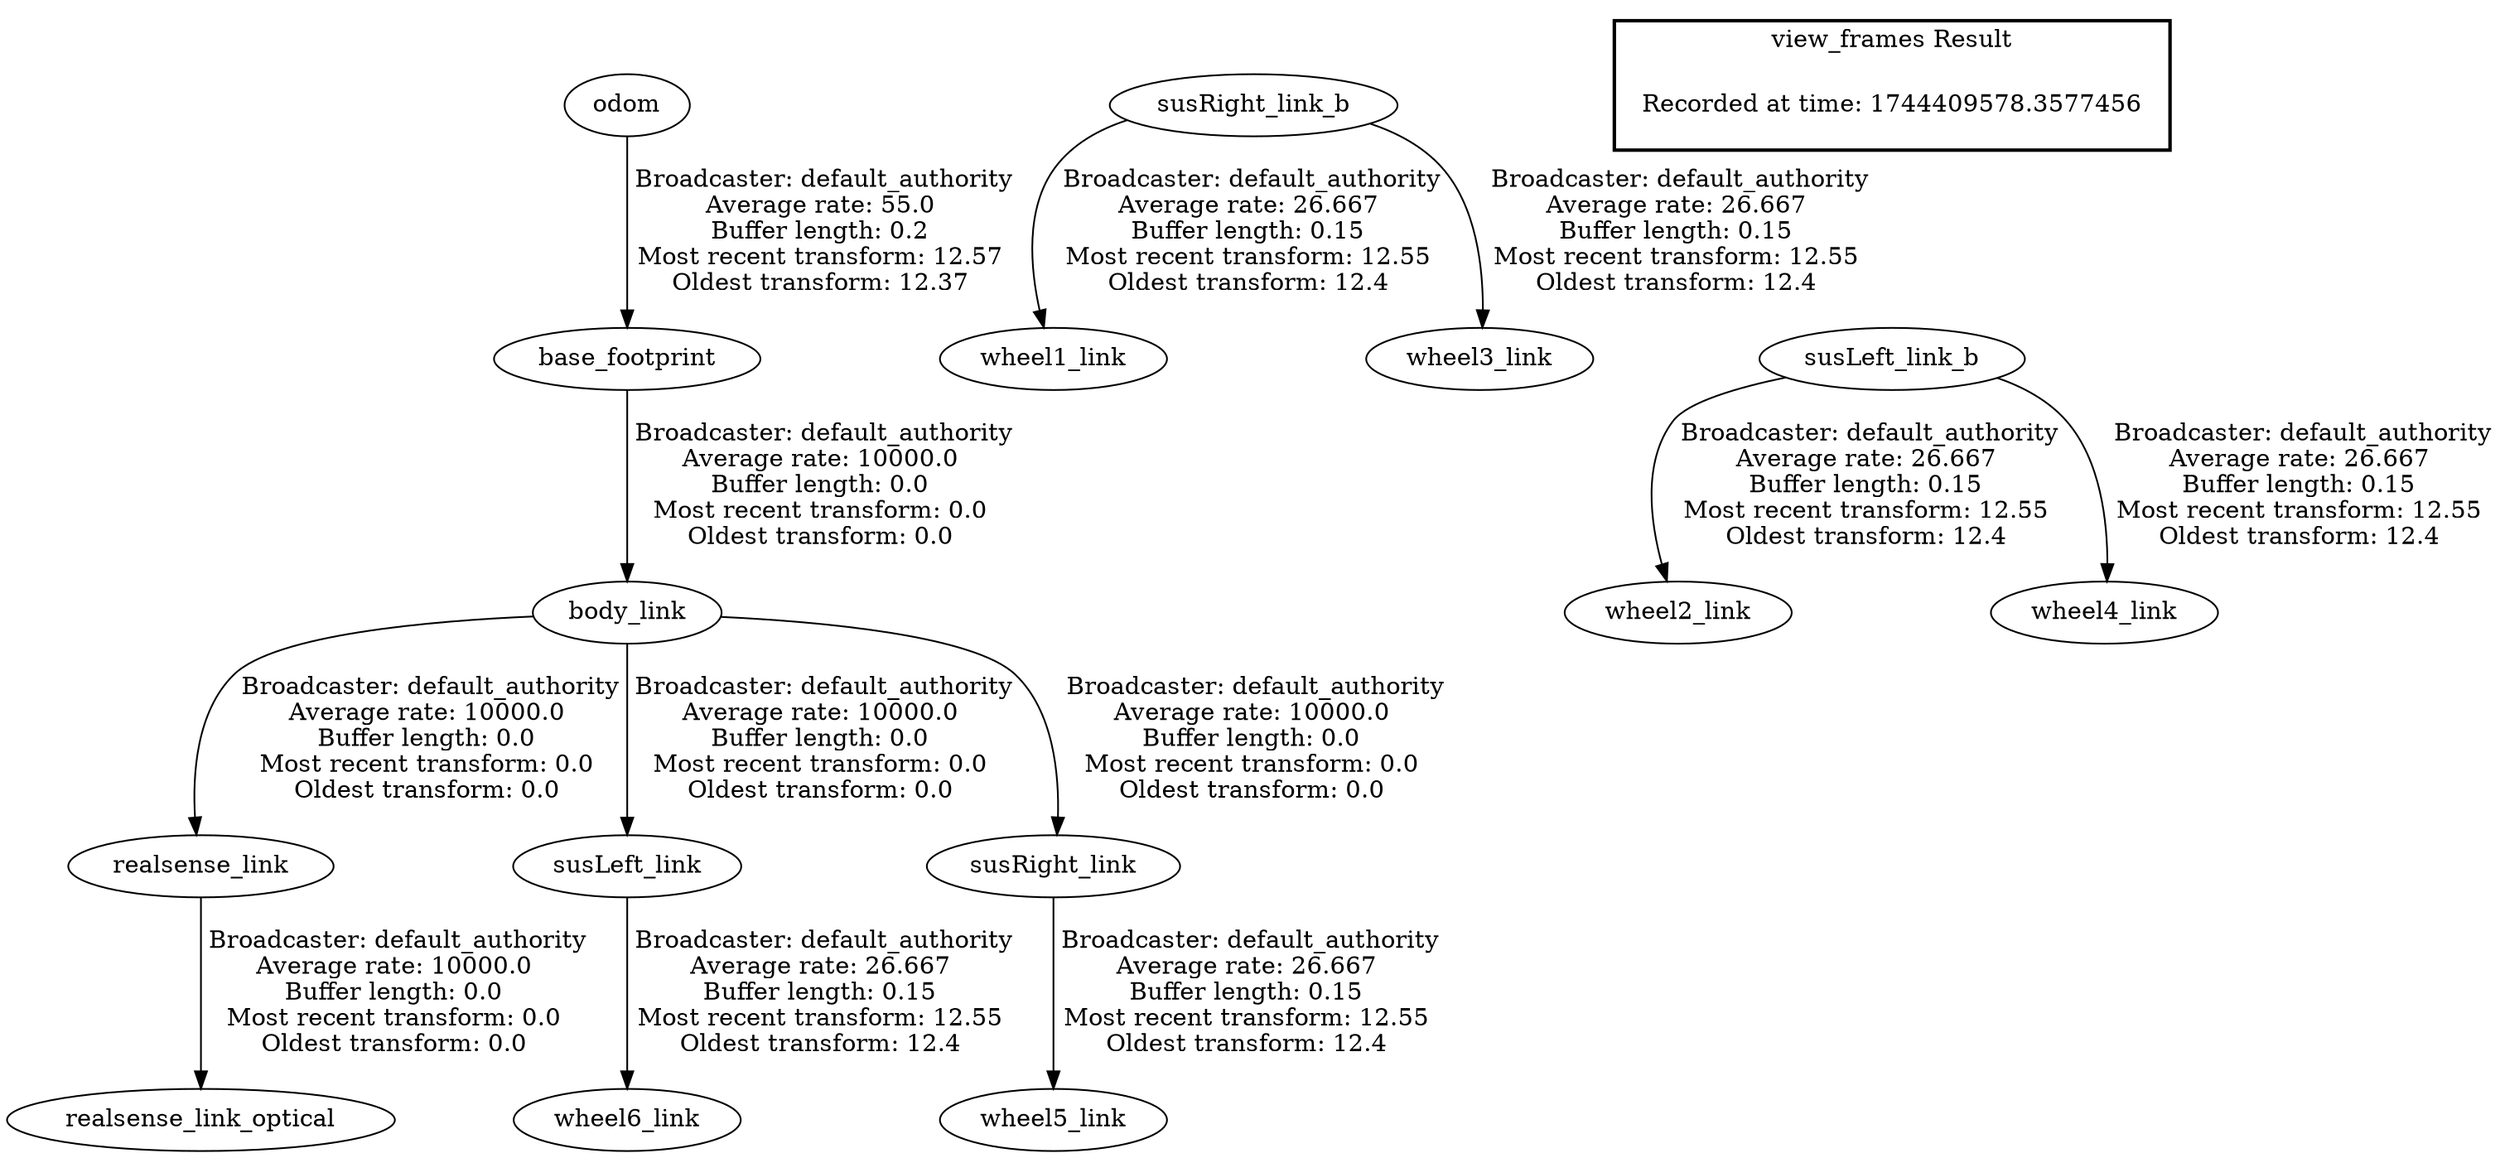digraph G {
"base_footprint" -> "body_link"[label=" Broadcaster: default_authority\nAverage rate: 10000.0\nBuffer length: 0.0\nMost recent transform: 0.0\nOldest transform: 0.0\n"];
"odom" -> "base_footprint"[label=" Broadcaster: default_authority\nAverage rate: 55.0\nBuffer length: 0.2\nMost recent transform: 12.57\nOldest transform: 12.37\n"];
"body_link" -> "realsense_link"[label=" Broadcaster: default_authority\nAverage rate: 10000.0\nBuffer length: 0.0\nMost recent transform: 0.0\nOldest transform: 0.0\n"];
"realsense_link" -> "realsense_link_optical"[label=" Broadcaster: default_authority\nAverage rate: 10000.0\nBuffer length: 0.0\nMost recent transform: 0.0\nOldest transform: 0.0\n"];
"body_link" -> "susLeft_link"[label=" Broadcaster: default_authority\nAverage rate: 10000.0\nBuffer length: 0.0\nMost recent transform: 0.0\nOldest transform: 0.0\n"];
"body_link" -> "susRight_link"[label=" Broadcaster: default_authority\nAverage rate: 10000.0\nBuffer length: 0.0\nMost recent transform: 0.0\nOldest transform: 0.0\n"];
"susRight_link_b" -> "wheel1_link"[label=" Broadcaster: default_authority\nAverage rate: 26.667\nBuffer length: 0.15\nMost recent transform: 12.55\nOldest transform: 12.4\n"];
"susLeft_link_b" -> "wheel2_link"[label=" Broadcaster: default_authority\nAverage rate: 26.667\nBuffer length: 0.15\nMost recent transform: 12.55\nOldest transform: 12.4\n"];
"susRight_link_b" -> "wheel3_link"[label=" Broadcaster: default_authority\nAverage rate: 26.667\nBuffer length: 0.15\nMost recent transform: 12.55\nOldest transform: 12.4\n"];
"susLeft_link_b" -> "wheel4_link"[label=" Broadcaster: default_authority\nAverage rate: 26.667\nBuffer length: 0.15\nMost recent transform: 12.55\nOldest transform: 12.4\n"];
"susRight_link" -> "wheel5_link"[label=" Broadcaster: default_authority\nAverage rate: 26.667\nBuffer length: 0.15\nMost recent transform: 12.55\nOldest transform: 12.4\n"];
"susLeft_link" -> "wheel6_link"[label=" Broadcaster: default_authority\nAverage rate: 26.667\nBuffer length: 0.15\nMost recent transform: 12.55\nOldest transform: 12.4\n"];
edge [style=invis];
 subgraph cluster_legend { style=bold; color=black; label ="view_frames Result";
"Recorded at time: 1744409578.3577456"[ shape=plaintext ] ;
}->"susLeft_link_b";
}